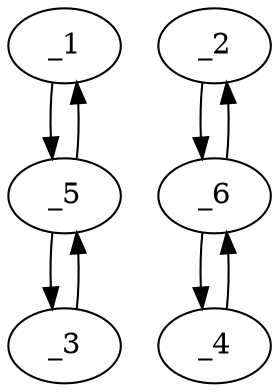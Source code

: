 digraph f0241_04 {
	_1	 [x="123.000000",
		y="156.000000"];
	_5	 [x="114.000000",
		y="170.000000"];
	_1 -> _5	 [angle="2.142134",
		orient="0.841178"];
	_2	 [x="30.000000",
		y="184.000000"];
	_6	 [x="40.000000",
		y="198.000000"];
	_2 -> _6	 [angle="0.950547",
		orient="0.813733"];
	_3	 [x="113.000000",
		y="190.000000"];
	_3 -> _5	 [angle="-1.520838",
		orient="-0.998752"];
	_4	 [x="30.000000",
		y="204.000000"];
	_4 -> _6	 [angle="-0.540420",
		orient="-0.514496"];
	_5 -> _1	 [angle="-0.999459",
		orient="-0.841178"];
	_5 -> _3	 [angle="1.620755",
		orient="0.998752"];
	_6 -> _2	 [angle="-2.191046",
		orient="-0.813733"];
	_6 -> _4	 [angle="2.601173",
		orient="0.514496"];
}
